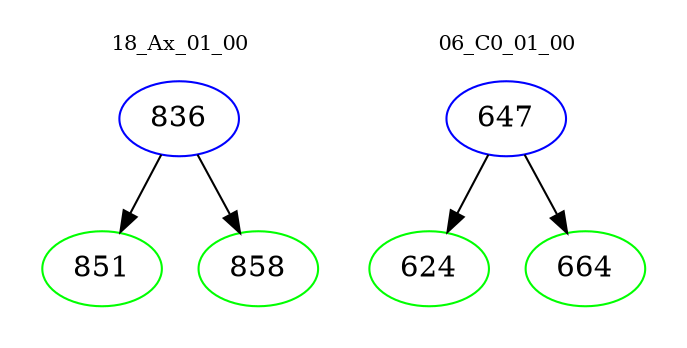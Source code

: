 digraph{
subgraph cluster_0 {
color = white
label = "18_Ax_01_00";
fontsize=10;
T0_836 [label="836", color="blue"]
T0_836 -> T0_851 [color="black"]
T0_851 [label="851", color="green"]
T0_836 -> T0_858 [color="black"]
T0_858 [label="858", color="green"]
}
subgraph cluster_1 {
color = white
label = "06_C0_01_00";
fontsize=10;
T1_647 [label="647", color="blue"]
T1_647 -> T1_624 [color="black"]
T1_624 [label="624", color="green"]
T1_647 -> T1_664 [color="black"]
T1_664 [label="664", color="green"]
}
}
